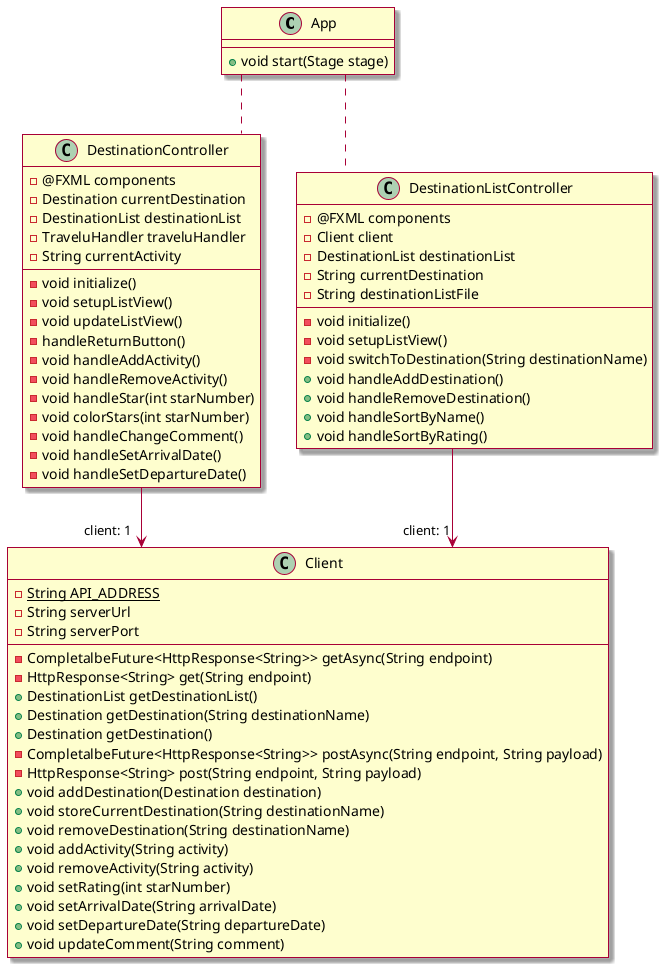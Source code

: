 @startuml cdFxui
skin rose
skinparam linetype ortho

class App {
    + void start(Stage stage)
}

class DestinationController {
    - @FXML components
    - Destination currentDestination
    - DestinationList destinationList
    - TraveluHandler traveluHandler
    - String currentActivity

    - void initialize()
    - void setupListView()
    - void updateListView()
    - handleReturnButton()
    - void handleAddActivity()
    - void handleRemoveActivity()
    - void handleStar(int starNumber)
    - void colorStars(int starNumber)
    - void handleChangeComment()
    - void handleSetArrivalDate()
    - void handleSetDepartureDate()
}

class DestinationListController {
    - @FXML components
    - Client client
    - DestinationList destinationList
    - String currentDestination
    - String destinationListFile

    - void initialize()
    - void setupListView()
    - void switchToDestination(String destinationName)
    + void handleAddDestination()
    + void handleRemoveDestination()
    + void handleSortByName()
    + void handleSortByRating()
}

class Client {
    - {static} String API_ADDRESS
    - String serverUrl
    - String serverPort
    - CompletalbeFuture<HttpResponse<String>> getAsync(String endpoint)
    - HttpResponse<String> get(String endpoint)
    + DestinationList getDestinationList()
    + Destination getDestination(String destinationName)
    + Destination getDestination()
    - CompletalbeFuture<HttpResponse<String>> postAsync(String endpoint, String payload)
    - HttpResponse<String> post(String endpoint, String payload)
    + void addDestination(Destination destination)
    + void storeCurrentDestination(String destinationName)
    + void removeDestination(String destinationName)
    + void addActivity(String activity)
    + void removeActivity(String activity)
    + void setRating(int starNumber)
    + void setArrivalDate(String arrivalDate)
    + void setDepartureDate(String departureDate)
    + void updateComment(String comment)
}

App .. DestinationController
App .. DestinationListController
DestinationListController --> "client: 1  " Client
DestinationController --> "client: 1 " Client
@enduml